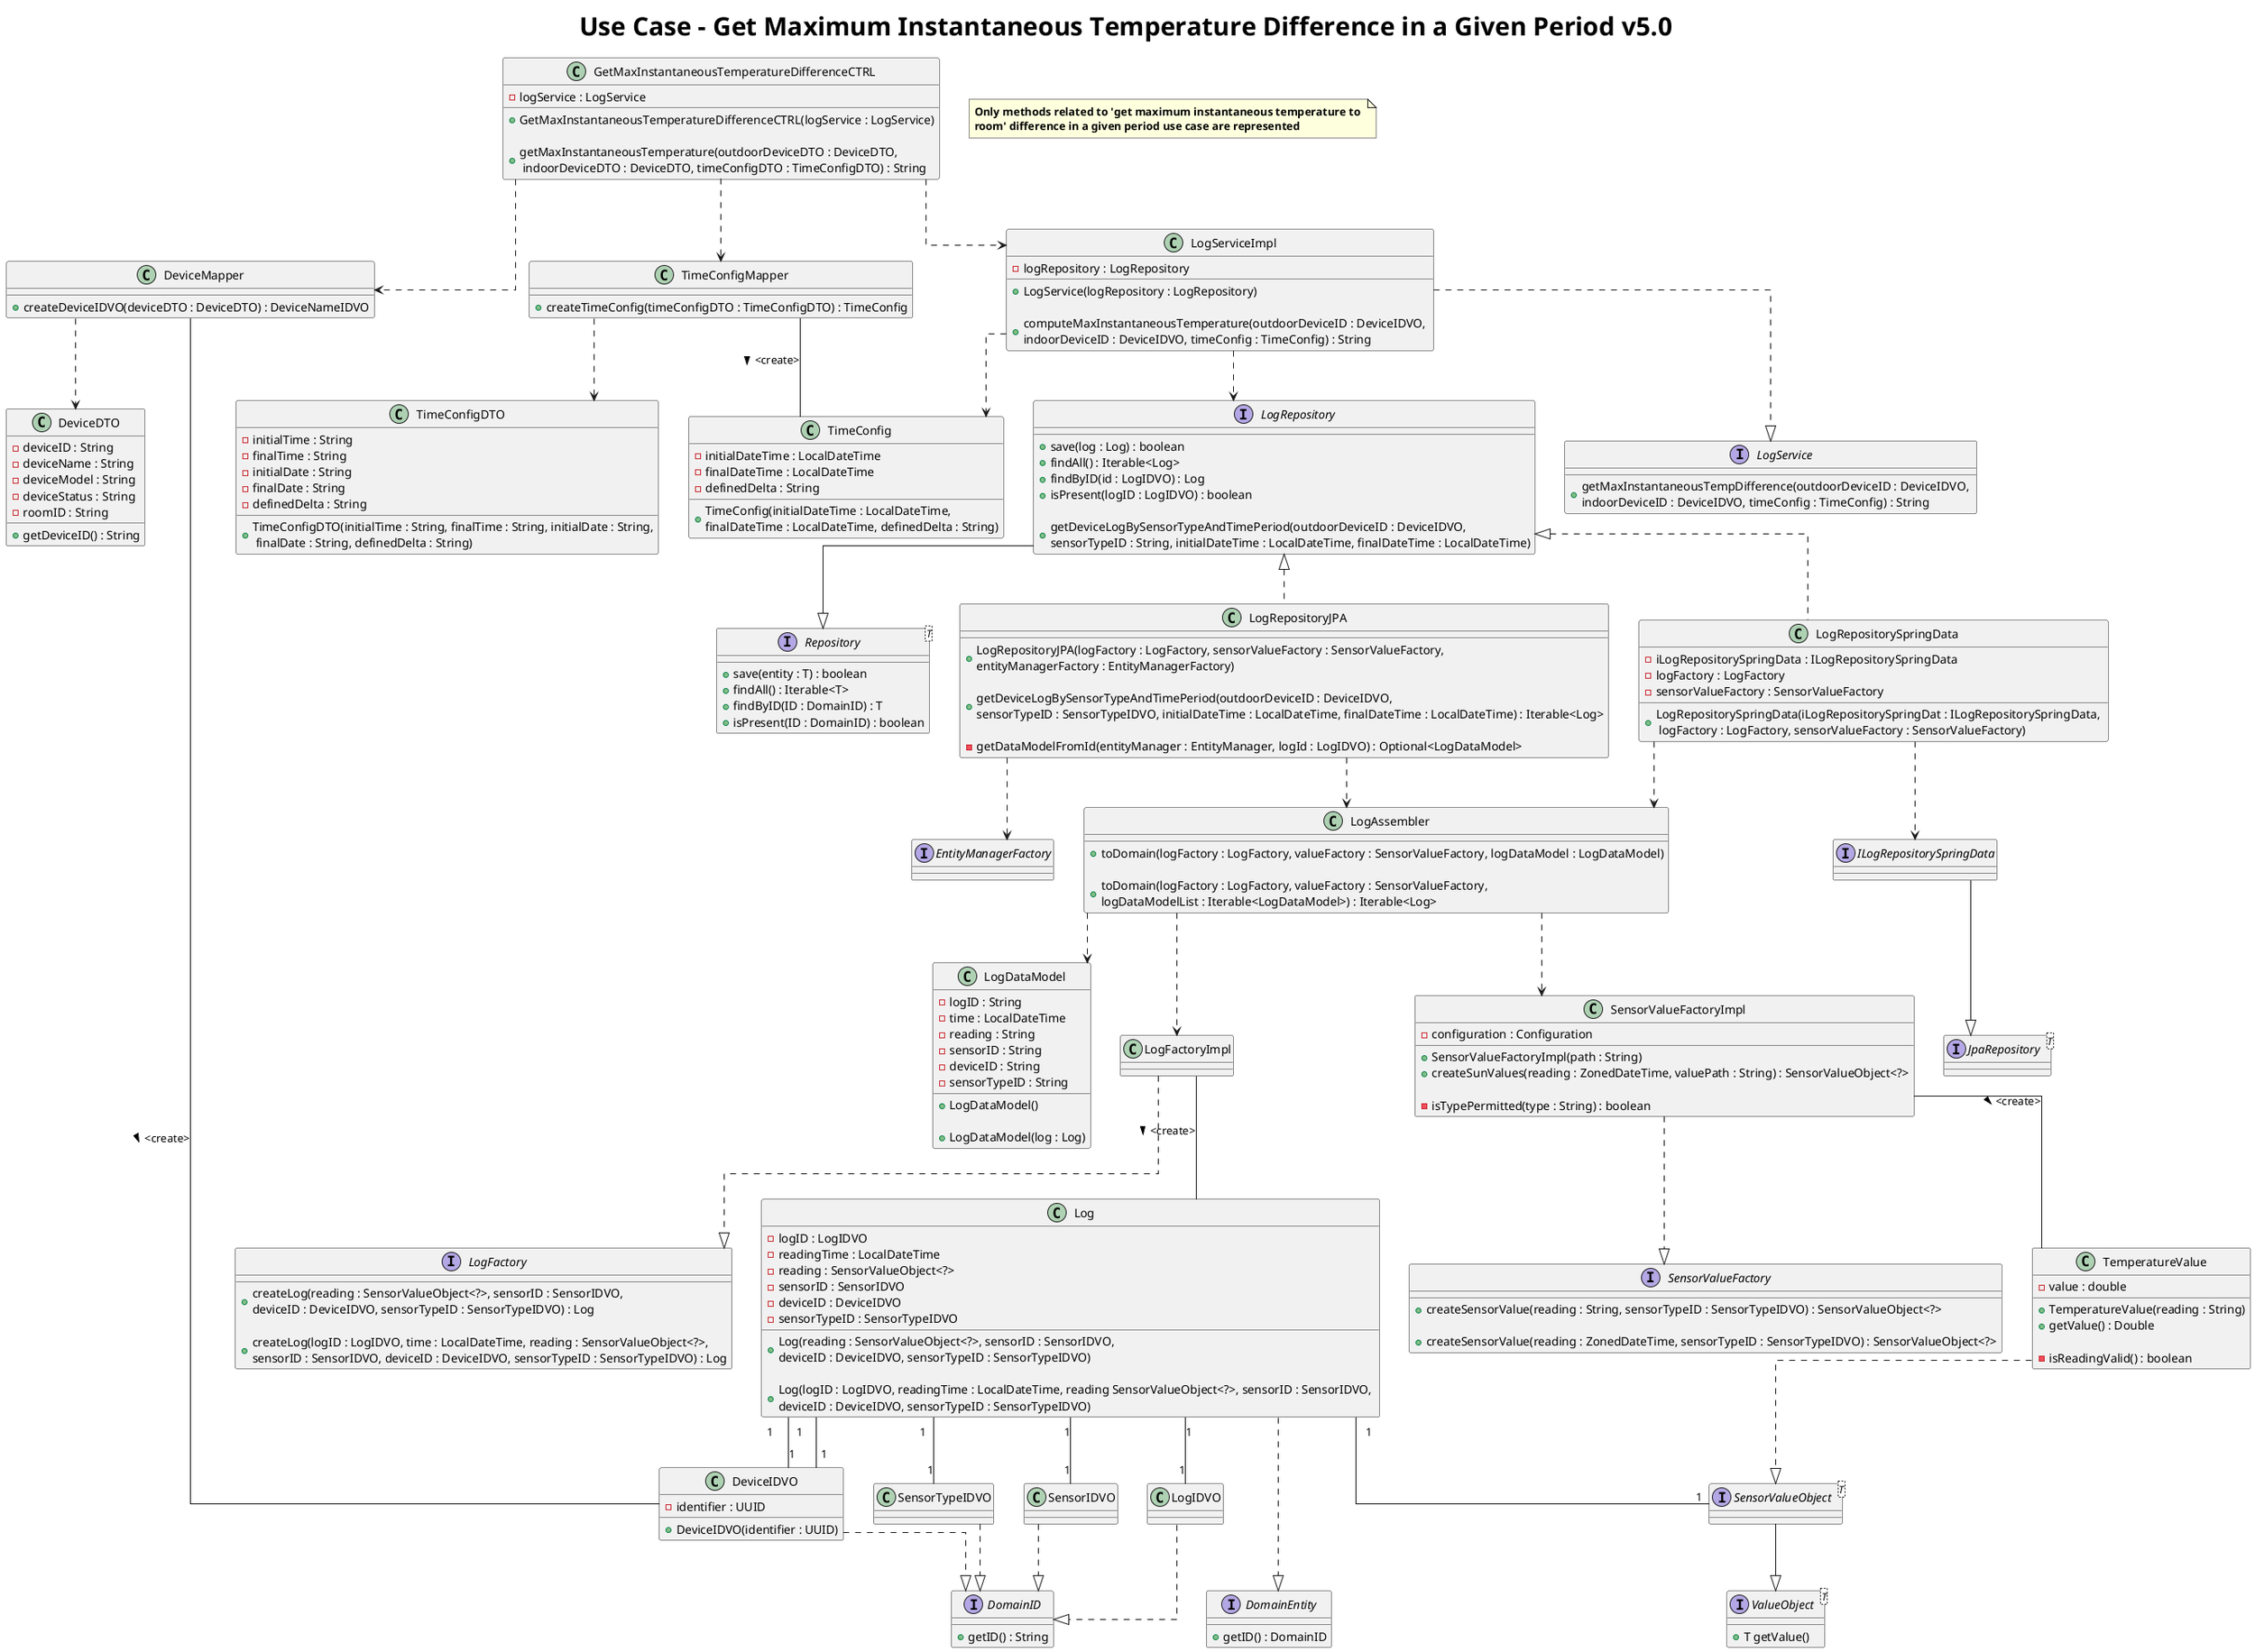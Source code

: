 @startuml

title <size: 30> Use Case - Get Maximum Instantaneous Temperature Difference in a Given Period v5.0

note "<b>Only methods related to 'get maximum instantaneous temperature to \n<b>room' difference in a given period use case are represented" as N1

skinparam linetype ortho

GetMaxInstantaneousTemperatureDifferenceCTRL ..> DeviceMapper
    DeviceMapper ..> DeviceDTO
    DeviceMapper -- DeviceIDVO : <create> >

GetMaxInstantaneousTemperatureDifferenceCTRL ..> TimeConfigMapper
    TimeConfigMapper ..> TimeConfigDTO
    TimeConfigMapper -- TimeConfig : <create> >

GetMaxInstantaneousTemperatureDifferenceCTRL ..> LogServiceImpl
    LogServiceImpl ..|> LogService
    LogServiceImpl ..> TimeConfig
    LogServiceImpl ..> LogRepository

LogRepository --|> Repository
LogRepositoryJPA .up.|> LogRepository
    SensorValueFactoryImpl ..|> SensorValueFactory
    LogRepositoryJPA ..> EntityManagerFactory
    LogFactoryImpl ..|> LogFactory
    LogRepositoryJPA ..> LogAssembler


LogRepositorySpringData .up.|> LogRepository
    LogRepositorySpringData ..> ILogRepositorySpringData
    LogRepositorySpringData ..> LogAssembler

ILogRepositorySpringData --|> JpaRepository

LogAssembler ..> LogFactoryImpl
LogAssembler ..> SensorValueFactoryImpl
TemperatureValue ..|> SensorValueObject
SensorValueFactoryImpl -- TemperatureValue : <create> >
LogFactoryImpl -- Log : <create> >
LogAssembler ..> LogDataModel

Log "1" -- "1" LogIDVO
Log "1" -- "1" SensorValueObject
Log "1" -- "1" SensorIDVO
Log "1" -- "1" DeviceIDVO
Log "1" -- "1" SensorTypeIDVO
Log "1" -- "1" DeviceIDVO

Log ...|> DomainEntity

DomainID <|.up. DeviceIDVO
DomainID <|.up. LogIDVO
DomainID <|.up. SensorIDVO
DomainID <|.up. SensorTypeIDVO
ValueObject <|-up- SensorValueObject

interface JpaRepository<T>

interface ILogRepositorySpringData{
}

interface EntityManagerFactory

interface Repository<T> {
    + save(entity : T) : boolean
    + findAll() : Iterable<T>
    + findByID(ID : DomainID) : T
    + isPresent(ID : DomainID) : boolean
}

interface LogRepository {
    + save(log : Log) : boolean
    + findAll() : Iterable<Log>
    + findByID(id : LogIDVO) : Log
    + isPresent(logID : LogIDVO) : boolean

    + getDeviceLogBySensorTypeAndTimePeriod(outdoorDeviceID : DeviceIDVO,\nsensorTypeID : String, initialDateTime : LocalDateTime, finalDateTime : LocalDateTime)
}

class LogRepositoryJPA{
    + LogRepositoryJPA(logFactory : LogFactory, sensorValueFactory : SensorValueFactory, \nentityManagerFactory : EntityManagerFactory)

    + getDeviceLogBySensorTypeAndTimePeriod(outdoorDeviceID : DeviceIDVO,\nsensorTypeID : SensorTypeIDVO, initialDateTime : LocalDateTime, finalDateTime : LocalDateTime) : Iterable<Log>

    - getDataModelFromId(entityManager : EntityManager, logId : LogIDVO) : Optional<LogDataModel>
}

class LogRepositorySpringData{
    - iLogRepositorySpringData : ILogRepositorySpringData
    - logFactory : LogFactory
    - sensorValueFactory : SensorValueFactory

    + LogRepositorySpringData(iLogRepositorySpringDat : ILogRepositorySpringData, \n logFactory : LogFactory, sensorValueFactory : SensorValueFactory)
}


interface LogFactory{
    + createLog(reading : SensorValueObject<?>, sensorID : SensorIDVO, \ndeviceID : DeviceIDVO, sensorTypeID : SensorTypeIDVO) : Log

    + createLog(logID : LogIDVO, time : LocalDateTime, reading : SensorValueObject<?>, \nsensorID : SensorIDVO, deviceID : DeviceIDVO, sensorTypeID : SensorTypeIDVO) : Log
}

class LogFactoryImpl

interface SensorValueFactory{
    + createSensorValue(reading : String, sensorTypeID : SensorTypeIDVO) : SensorValueObject<?>

    + createSensorValue(reading : ZonedDateTime, sensorTypeID : SensorTypeIDVO) : SensorValueObject<?>
}

class SensorValueFactoryImpl{
    - configuration : Configuration
    + SensorValueFactoryImpl(path : String)
    + createSunValues(reading : ZonedDateTime, valuePath : String) : SensorValueObject<?>

    - isTypePermitted(type : String) : boolean
}

class TemperatureValue{
    - value : double
    + TemperatureValue(reading : String)
    + getValue() : Double

    - isReadingValid() : boolean
}


interface LogService {
    + getMaxInstantaneousTempDifference(outdoorDeviceID : DeviceIDVO, \nindoorDeviceID : DeviceIDVO, timeConfig : TimeConfig) : String
}

class LogServiceImpl {
    - logRepository : LogRepository

    + LogService(logRepository : LogRepository)

    + computeMaxInstantaneousTemperature(outdoorDeviceID : DeviceIDVO, \nindoorDeviceID : DeviceIDVO, timeConfig : TimeConfig) : String
    }

class GetMaxInstantaneousTemperatureDifferenceCTRL{
    - logService : LogService

    + GetMaxInstantaneousTemperatureDifferenceCTRL(logService : LogService)

    + getMaxInstantaneousTemperature(outdoorDeviceDTO : DeviceDTO,\n indoorDeviceDTO : DeviceDTO, timeConfigDTO : TimeConfigDTO) : String
}

class DeviceMapper{
    + createDeviceIDVO(deviceDTO : DeviceDTO) : DeviceNameIDVO
}

class DeviceDTO{
    - deviceID : String
    - deviceName : String
    - deviceModel : String
    - deviceStatus : String
    - roomID : String

    + getDeviceID() : String
}

class DeviceIDVO {
    - identifier : UUID

    + DeviceIDVO(identifier : UUID)
}


class TimeConfigMapper{
    + createTimeConfig(timeConfigDTO : TimeConfigDTO) : TimeConfig
}

class TimeConfig{
    - initialDateTime : LocalDateTime
    - finalDateTime : LocalDateTime
    - definedDelta : String

    + TimeConfig(initialDateTime : LocalDateTime, \nfinalDateTime : LocalDateTime, definedDelta : String)
}


class TimeConfigDTO{
    - initialTime : String
    - finalTime : String
    - initialDate : String
    - finalDate : String
    - definedDelta : String

    + TimeConfigDTO(initialTime : String, finalTime : String, initialDate : String,\n finalDate : String, definedDelta : String)
}


class LogDataModel {
    - logID : String
    - time : LocalDateTime
    - reading : String
    - sensorID : String
    - deviceID : String
    - sensorTypeID : String

    + LogDataModel()

    + LogDataModel(log : Log)
}

class LogAssembler {
    + toDomain(logFactory : LogFactory, valueFactory : SensorValueFactory, logDataModel : LogDataModel)

    + toDomain(logFactory : LogFactory, valueFactory : SensorValueFactory, \nlogDataModelList : Iterable<LogDataModel>) : Iterable<Log>
}

class Log{
    - logID : LogIDVO
    - readingTime : LocalDateTime
    - reading : SensorValueObject<?>
    - sensorID : SensorIDVO
    - deviceID : DeviceIDVO
    - sensorTypeID : SensorTypeIDVO

    + Log(reading : SensorValueObject<?>, sensorID : SensorIDVO, \ndeviceID : DeviceIDVO, sensorTypeID : SensorTypeIDVO)

    + Log(logID : LogIDVO, readingTime : LocalDateTime, reading SensorValueObject<?>, sensorID : SensorIDVO, \ndeviceID : DeviceIDVO, sensorTypeID : SensorTypeIDVO)

}

interface SensorValueObject<T>

interface ValueObject<T>{
    + T getValue()
}


interface DomainID {
    + getID() : String
}


interface DomainEntity {
    + getID() : DomainID
}

@enduml